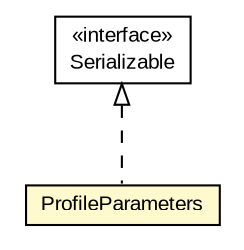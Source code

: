 #!/usr/local/bin/dot
#
# Class diagram 
# Generated by UMLGraph version R5_6-24-gf6e263 (http://www.umlgraph.org/)
#

digraph G {
	edge [fontname="arial",fontsize=10,labelfontname="arial",labelfontsize=10];
	node [fontname="arial",fontsize=10,shape=plaintext];
	nodesep=0.25;
	ranksep=0.5;
	// eu.europa.esig.dss.xades.ProfileParameters
	c517719 [label=<<table title="eu.europa.esig.dss.xades.ProfileParameters" border="0" cellborder="1" cellspacing="0" cellpadding="2" port="p" bgcolor="lemonChiffon" href="./ProfileParameters.html">
		<tr><td><table border="0" cellspacing="0" cellpadding="1">
<tr><td align="center" balign="center"> ProfileParameters </td></tr>
		</table></td></tr>
		</table>>, URL="./ProfileParameters.html", fontname="arial", fontcolor="black", fontsize=10.0];
	//eu.europa.esig.dss.xades.ProfileParameters implements java.io.Serializable
	c517888:p -> c517719:p [dir=back,arrowtail=empty,style=dashed];
	// java.io.Serializable
	c517888 [label=<<table title="java.io.Serializable" border="0" cellborder="1" cellspacing="0" cellpadding="2" port="p" href="http://java.sun.com/j2se/1.4.2/docs/api/java/io/Serializable.html">
		<tr><td><table border="0" cellspacing="0" cellpadding="1">
<tr><td align="center" balign="center"> &#171;interface&#187; </td></tr>
<tr><td align="center" balign="center"> Serializable </td></tr>
		</table></td></tr>
		</table>>, URL="http://java.sun.com/j2se/1.4.2/docs/api/java/io/Serializable.html", fontname="arial", fontcolor="black", fontsize=10.0];
}

